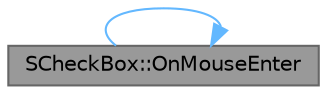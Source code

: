 digraph "SCheckBox::OnMouseEnter"
{
 // INTERACTIVE_SVG=YES
 // LATEX_PDF_SIZE
  bgcolor="transparent";
  edge [fontname=Helvetica,fontsize=10,labelfontname=Helvetica,labelfontsize=10];
  node [fontname=Helvetica,fontsize=10,shape=box,height=0.2,width=0.4];
  rankdir="RL";
  Node1 [id="Node000001",label="SCheckBox::OnMouseEnter",height=0.2,width=0.4,color="gray40", fillcolor="grey60", style="filled", fontcolor="black",tooltip="The system will use this event to notify a widget that the cursor has entered it."];
  Node1 -> Node1 [id="edge1_Node000001_Node000001",dir="back",color="steelblue1",style="solid",tooltip=" "];
}
